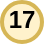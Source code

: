 <mxfile version="14.6.13" type="device"><diagram id="PCUcf9QwtPrDUobB6Lwg" name="Seite-1"><mxGraphModel dx="84" dy="75" grid="1" gridSize="10" guides="1" tooltips="1" connect="1" arrows="1" fold="1" page="1" pageScale="1" pageWidth="827" pageHeight="1169" math="0" shadow="0"><root><mxCell id="0"/><mxCell id="1" parent="0"/><mxCell id="G604LZPc4ttKtPSXtHNB-1" value="" style="group;fontStyle=1" parent="1" vertex="1" connectable="0"><mxGeometry x="40" y="39" width="20" height="21" as="geometry"/></mxCell><mxCell id="G604LZPc4ttKtPSXtHNB-2" value="" style="ellipse;whiteSpace=wrap;html=1;aspect=fixed;fillColor=#fff2cc;strokeColor=#d6b656;strokeWidth=2;fontStyle=1" parent="G604LZPc4ttKtPSXtHNB-1" vertex="1"><mxGeometry y="1" width="20" height="20" as="geometry"/></mxCell><mxCell id="G604LZPc4ttKtPSXtHNB-3" value="17" style="text;html=1;strokeColor=none;fillColor=none;align=center;verticalAlign=middle;whiteSpace=wrap;rounded=0;fontStyle=1" parent="G604LZPc4ttKtPSXtHNB-1" vertex="1"><mxGeometry width="20" height="20" as="geometry"/></mxCell></root></mxGraphModel></diagram></mxfile>